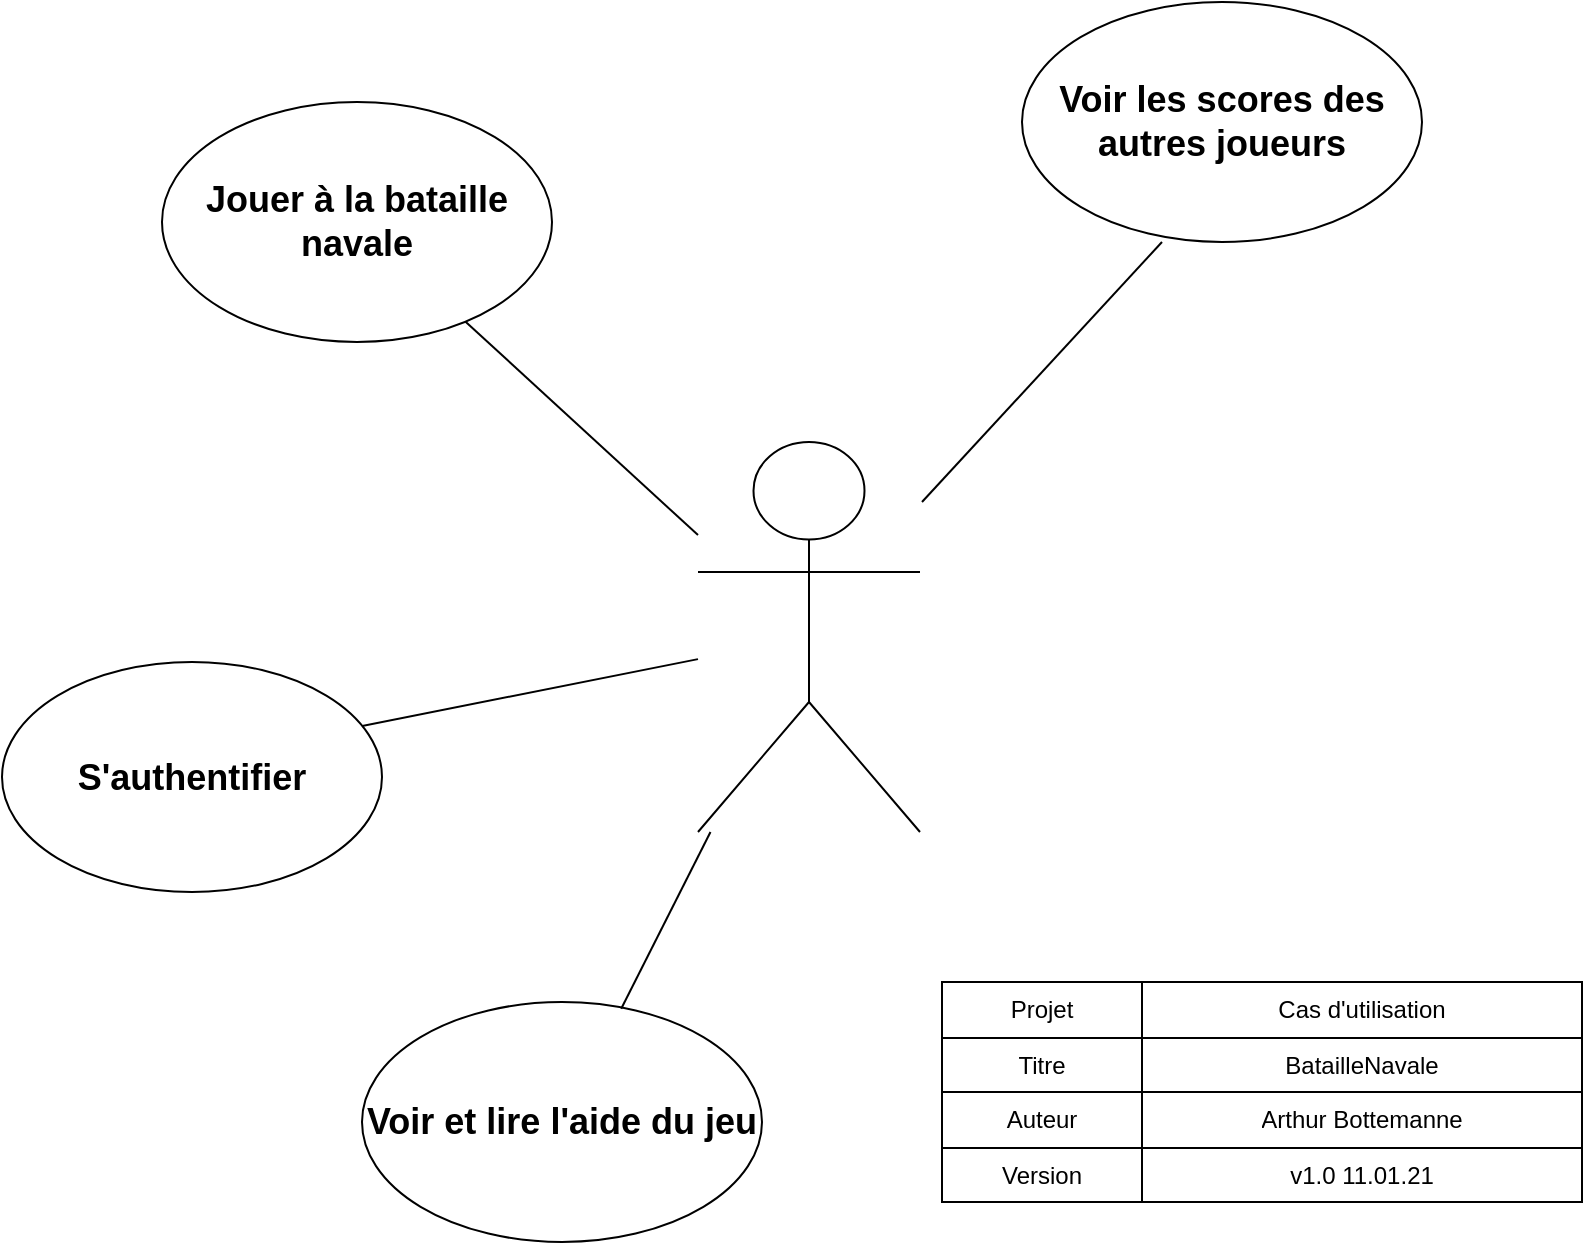 <mxfile version="14.5.1" type="device"><diagram id="mwoqMQJxwH6q-rF1ZEo6" name="Page-1"><mxGraphModel dx="1554" dy="1383" grid="1" gridSize="10" guides="1" tooltips="1" connect="1" arrows="1" fold="1" page="1" pageScale="1" pageWidth="827" pageHeight="1169" math="0" shadow="0"><root><mxCell id="0"/><mxCell id="1" parent="0"/><mxCell id="CDo6cBu5GB-Tuns0QSrd-1" value="" style="shape=umlActor;verticalLabelPosition=bottom;verticalAlign=top;html=1;outlineConnect=0;" parent="1" vertex="1"><mxGeometry x="358" y="390" width="111" height="195" as="geometry"/></mxCell><mxCell id="CDo6cBu5GB-Tuns0QSrd-5" value="" style="endArrow=none;html=1;" parent="1" target="CDo6cBu5GB-Tuns0QSrd-1" edge="1"><mxGeometry width="50" height="50" relative="1" as="geometry"><mxPoint x="150" y="540" as="sourcePoint"/><mxPoint x="350" y="520" as="targetPoint"/></mxGeometry></mxCell><mxCell id="CDo6cBu5GB-Tuns0QSrd-7" value="&lt;b&gt;&lt;font style=&quot;font-size: 18px&quot;&gt;S'authentifier&lt;/font&gt;&lt;/b&gt;" style="ellipse;whiteSpace=wrap;html=1;" parent="1" vertex="1"><mxGeometry x="10" y="500" width="190" height="115" as="geometry"/></mxCell><mxCell id="CDo6cBu5GB-Tuns0QSrd-8" value="&lt;b&gt;&lt;font style=&quot;font-size: 18px&quot;&gt;Jouer à la bataille navale&lt;/font&gt;&lt;/b&gt;" style="ellipse;whiteSpace=wrap;html=1;" parent="1" vertex="1"><mxGeometry x="90" y="220" width="195" height="120" as="geometry"/></mxCell><mxCell id="CDo6cBu5GB-Tuns0QSrd-9" value="" style="endArrow=none;html=1;" parent="1" source="CDo6cBu5GB-Tuns0QSrd-1" target="CDo6cBu5GB-Tuns0QSrd-8" edge="1"><mxGeometry width="50" height="50" relative="1" as="geometry"><mxPoint x="350" y="550" as="sourcePoint"/><mxPoint x="400" y="500" as="targetPoint"/></mxGeometry></mxCell><mxCell id="CDo6cBu5GB-Tuns0QSrd-10" value="" style="endArrow=none;html=1;" parent="1" edge="1"><mxGeometry width="50" height="50" relative="1" as="geometry"><mxPoint x="590" y="290" as="sourcePoint"/><mxPoint x="470" y="420" as="targetPoint"/></mxGeometry></mxCell><mxCell id="CDo6cBu5GB-Tuns0QSrd-11" value="&lt;b&gt;&lt;font style=&quot;font-size: 18px&quot;&gt;Voir les scores des autres joueurs&lt;/font&gt;&lt;/b&gt;" style="ellipse;whiteSpace=wrap;html=1;" parent="1" vertex="1"><mxGeometry x="520" y="170" width="200" height="120" as="geometry"/></mxCell><mxCell id="CDo6cBu5GB-Tuns0QSrd-12" value="&lt;b&gt;&lt;font style=&quot;font-size: 18px&quot;&gt;Voir et lire l'aide du jeu&lt;/font&gt;&lt;/b&gt;" style="ellipse;whiteSpace=wrap;html=1;" parent="1" vertex="1"><mxGeometry x="190" y="670" width="200" height="120" as="geometry"/></mxCell><mxCell id="CDo6cBu5GB-Tuns0QSrd-13" value="" style="endArrow=none;html=1;exitX=0.648;exitY=0.028;exitDx=0;exitDy=0;exitPerimeter=0;" parent="1" source="CDo6cBu5GB-Tuns0QSrd-12" target="CDo6cBu5GB-Tuns0QSrd-1" edge="1"><mxGeometry width="50" height="50" relative="1" as="geometry"><mxPoint x="350" y="690" as="sourcePoint"/><mxPoint x="400" y="640" as="targetPoint"/></mxGeometry></mxCell><mxCell id="G_pNhIGP2xQvIS3JXjgU-1" value="" style="shape=table;html=1;whiteSpace=wrap;startSize=0;container=1;collapsible=0;childLayout=tableLayout;" parent="1" vertex="1"><mxGeometry x="480" y="660" width="320" height="110" as="geometry"/></mxCell><mxCell id="G_pNhIGP2xQvIS3JXjgU-2" value="" style="shape=partialRectangle;html=1;whiteSpace=wrap;collapsible=0;dropTarget=0;pointerEvents=0;fillColor=none;top=0;left=0;bottom=0;right=0;points=[[0,0.5],[1,0.5]];portConstraint=eastwest;" parent="G_pNhIGP2xQvIS3JXjgU-1" vertex="1"><mxGeometry width="320" height="28" as="geometry"/></mxCell><mxCell id="G_pNhIGP2xQvIS3JXjgU-3" value="Projet" style="shape=partialRectangle;html=1;whiteSpace=wrap;connectable=0;overflow=hidden;fillColor=none;top=0;left=0;bottom=0;right=0;" parent="G_pNhIGP2xQvIS3JXjgU-2" vertex="1"><mxGeometry width="100" height="28" as="geometry"/></mxCell><mxCell id="G_pNhIGP2xQvIS3JXjgU-4" value="Cas d'utilisation" style="shape=partialRectangle;html=1;whiteSpace=wrap;connectable=0;overflow=hidden;fillColor=none;top=0;left=0;bottom=0;right=0;" parent="G_pNhIGP2xQvIS3JXjgU-2" vertex="1"><mxGeometry x="100" width="220" height="28" as="geometry"/></mxCell><mxCell id="G_pNhIGP2xQvIS3JXjgU-5" value="" style="shape=partialRectangle;html=1;whiteSpace=wrap;collapsible=0;dropTarget=0;pointerEvents=0;fillColor=none;top=0;left=0;bottom=0;right=0;points=[[0,0.5],[1,0.5]];portConstraint=eastwest;" parent="G_pNhIGP2xQvIS3JXjgU-1" vertex="1"><mxGeometry y="28" width="320" height="27" as="geometry"/></mxCell><mxCell id="G_pNhIGP2xQvIS3JXjgU-6" value="Titre" style="shape=partialRectangle;html=1;whiteSpace=wrap;connectable=0;overflow=hidden;fillColor=none;top=0;left=0;bottom=0;right=0;" parent="G_pNhIGP2xQvIS3JXjgU-5" vertex="1"><mxGeometry width="100" height="27" as="geometry"/></mxCell><mxCell id="G_pNhIGP2xQvIS3JXjgU-7" value="BatailleNavale" style="shape=partialRectangle;html=1;whiteSpace=wrap;connectable=0;overflow=hidden;fillColor=none;top=0;left=0;bottom=0;right=0;" parent="G_pNhIGP2xQvIS3JXjgU-5" vertex="1"><mxGeometry x="100" width="220" height="27" as="geometry"/></mxCell><mxCell id="G_pNhIGP2xQvIS3JXjgU-8" value="" style="shape=partialRectangle;html=1;whiteSpace=wrap;collapsible=0;dropTarget=0;pointerEvents=0;fillColor=none;top=0;left=0;bottom=0;right=0;points=[[0,0.5],[1,0.5]];portConstraint=eastwest;" parent="G_pNhIGP2xQvIS3JXjgU-1" vertex="1"><mxGeometry y="55" width="320" height="28" as="geometry"/></mxCell><mxCell id="G_pNhIGP2xQvIS3JXjgU-9" value="Auteur" style="shape=partialRectangle;html=1;whiteSpace=wrap;connectable=0;overflow=hidden;fillColor=none;top=0;left=0;bottom=0;right=0;" parent="G_pNhIGP2xQvIS3JXjgU-8" vertex="1"><mxGeometry width="100" height="28" as="geometry"/></mxCell><mxCell id="G_pNhIGP2xQvIS3JXjgU-10" value="Arthur Bottemanne" style="shape=partialRectangle;html=1;whiteSpace=wrap;connectable=0;overflow=hidden;fillColor=none;top=0;left=0;bottom=0;right=0;" parent="G_pNhIGP2xQvIS3JXjgU-8" vertex="1"><mxGeometry x="100" width="220" height="28" as="geometry"/></mxCell><mxCell id="G_pNhIGP2xQvIS3JXjgU-11" value="" style="shape=partialRectangle;html=1;whiteSpace=wrap;collapsible=0;dropTarget=0;pointerEvents=0;fillColor=none;top=0;left=0;bottom=0;right=0;points=[[0,0.5],[1,0.5]];portConstraint=eastwest;" parent="G_pNhIGP2xQvIS3JXjgU-1" vertex="1"><mxGeometry y="83" width="320" height="27" as="geometry"/></mxCell><mxCell id="G_pNhIGP2xQvIS3JXjgU-12" value="Version" style="shape=partialRectangle;html=1;whiteSpace=wrap;connectable=0;overflow=hidden;fillColor=none;top=0;left=0;bottom=0;right=0;" parent="G_pNhIGP2xQvIS3JXjgU-11" vertex="1"><mxGeometry width="100" height="27" as="geometry"/></mxCell><mxCell id="G_pNhIGP2xQvIS3JXjgU-13" value="v1.0 11.01.21" style="shape=partialRectangle;html=1;whiteSpace=wrap;connectable=0;overflow=hidden;fillColor=none;top=0;left=0;bottom=0;right=0;" parent="G_pNhIGP2xQvIS3JXjgU-11" vertex="1"><mxGeometry x="100" width="220" height="27" as="geometry"/></mxCell></root></mxGraphModel></diagram></mxfile>